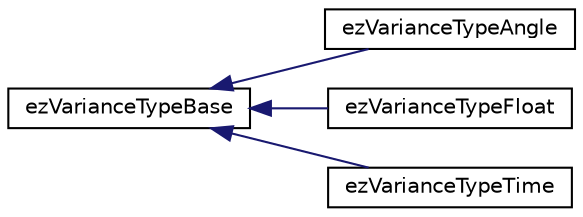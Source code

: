 digraph "Graphical Class Hierarchy"
{
 // LATEX_PDF_SIZE
  edge [fontname="Helvetica",fontsize="10",labelfontname="Helvetica",labelfontsize="10"];
  node [fontname="Helvetica",fontsize="10",shape=record];
  rankdir="LR";
  Node0 [label="ezVarianceTypeBase",height=0.2,width=0.4,color="black", fillcolor="white", style="filled",URL="$d7/d3e/structez_variance_type_base.htm",tooltip=" "];
  Node0 -> Node1 [dir="back",color="midnightblue",fontsize="10",style="solid",fontname="Helvetica"];
  Node1 [label="ezVarianceTypeAngle",height=0.2,width=0.4,color="black", fillcolor="white", style="filled",URL="$dc/de6/structez_variance_type_angle.htm",tooltip=" "];
  Node0 -> Node2 [dir="back",color="midnightblue",fontsize="10",style="solid",fontname="Helvetica"];
  Node2 [label="ezVarianceTypeFloat",height=0.2,width=0.4,color="black", fillcolor="white", style="filled",URL="$d5/d58/structez_variance_type_float.htm",tooltip=" "];
  Node0 -> Node3 [dir="back",color="midnightblue",fontsize="10",style="solid",fontname="Helvetica"];
  Node3 [label="ezVarianceTypeTime",height=0.2,width=0.4,color="black", fillcolor="white", style="filled",URL="$dd/db0/structez_variance_type_time.htm",tooltip=" "];
}
